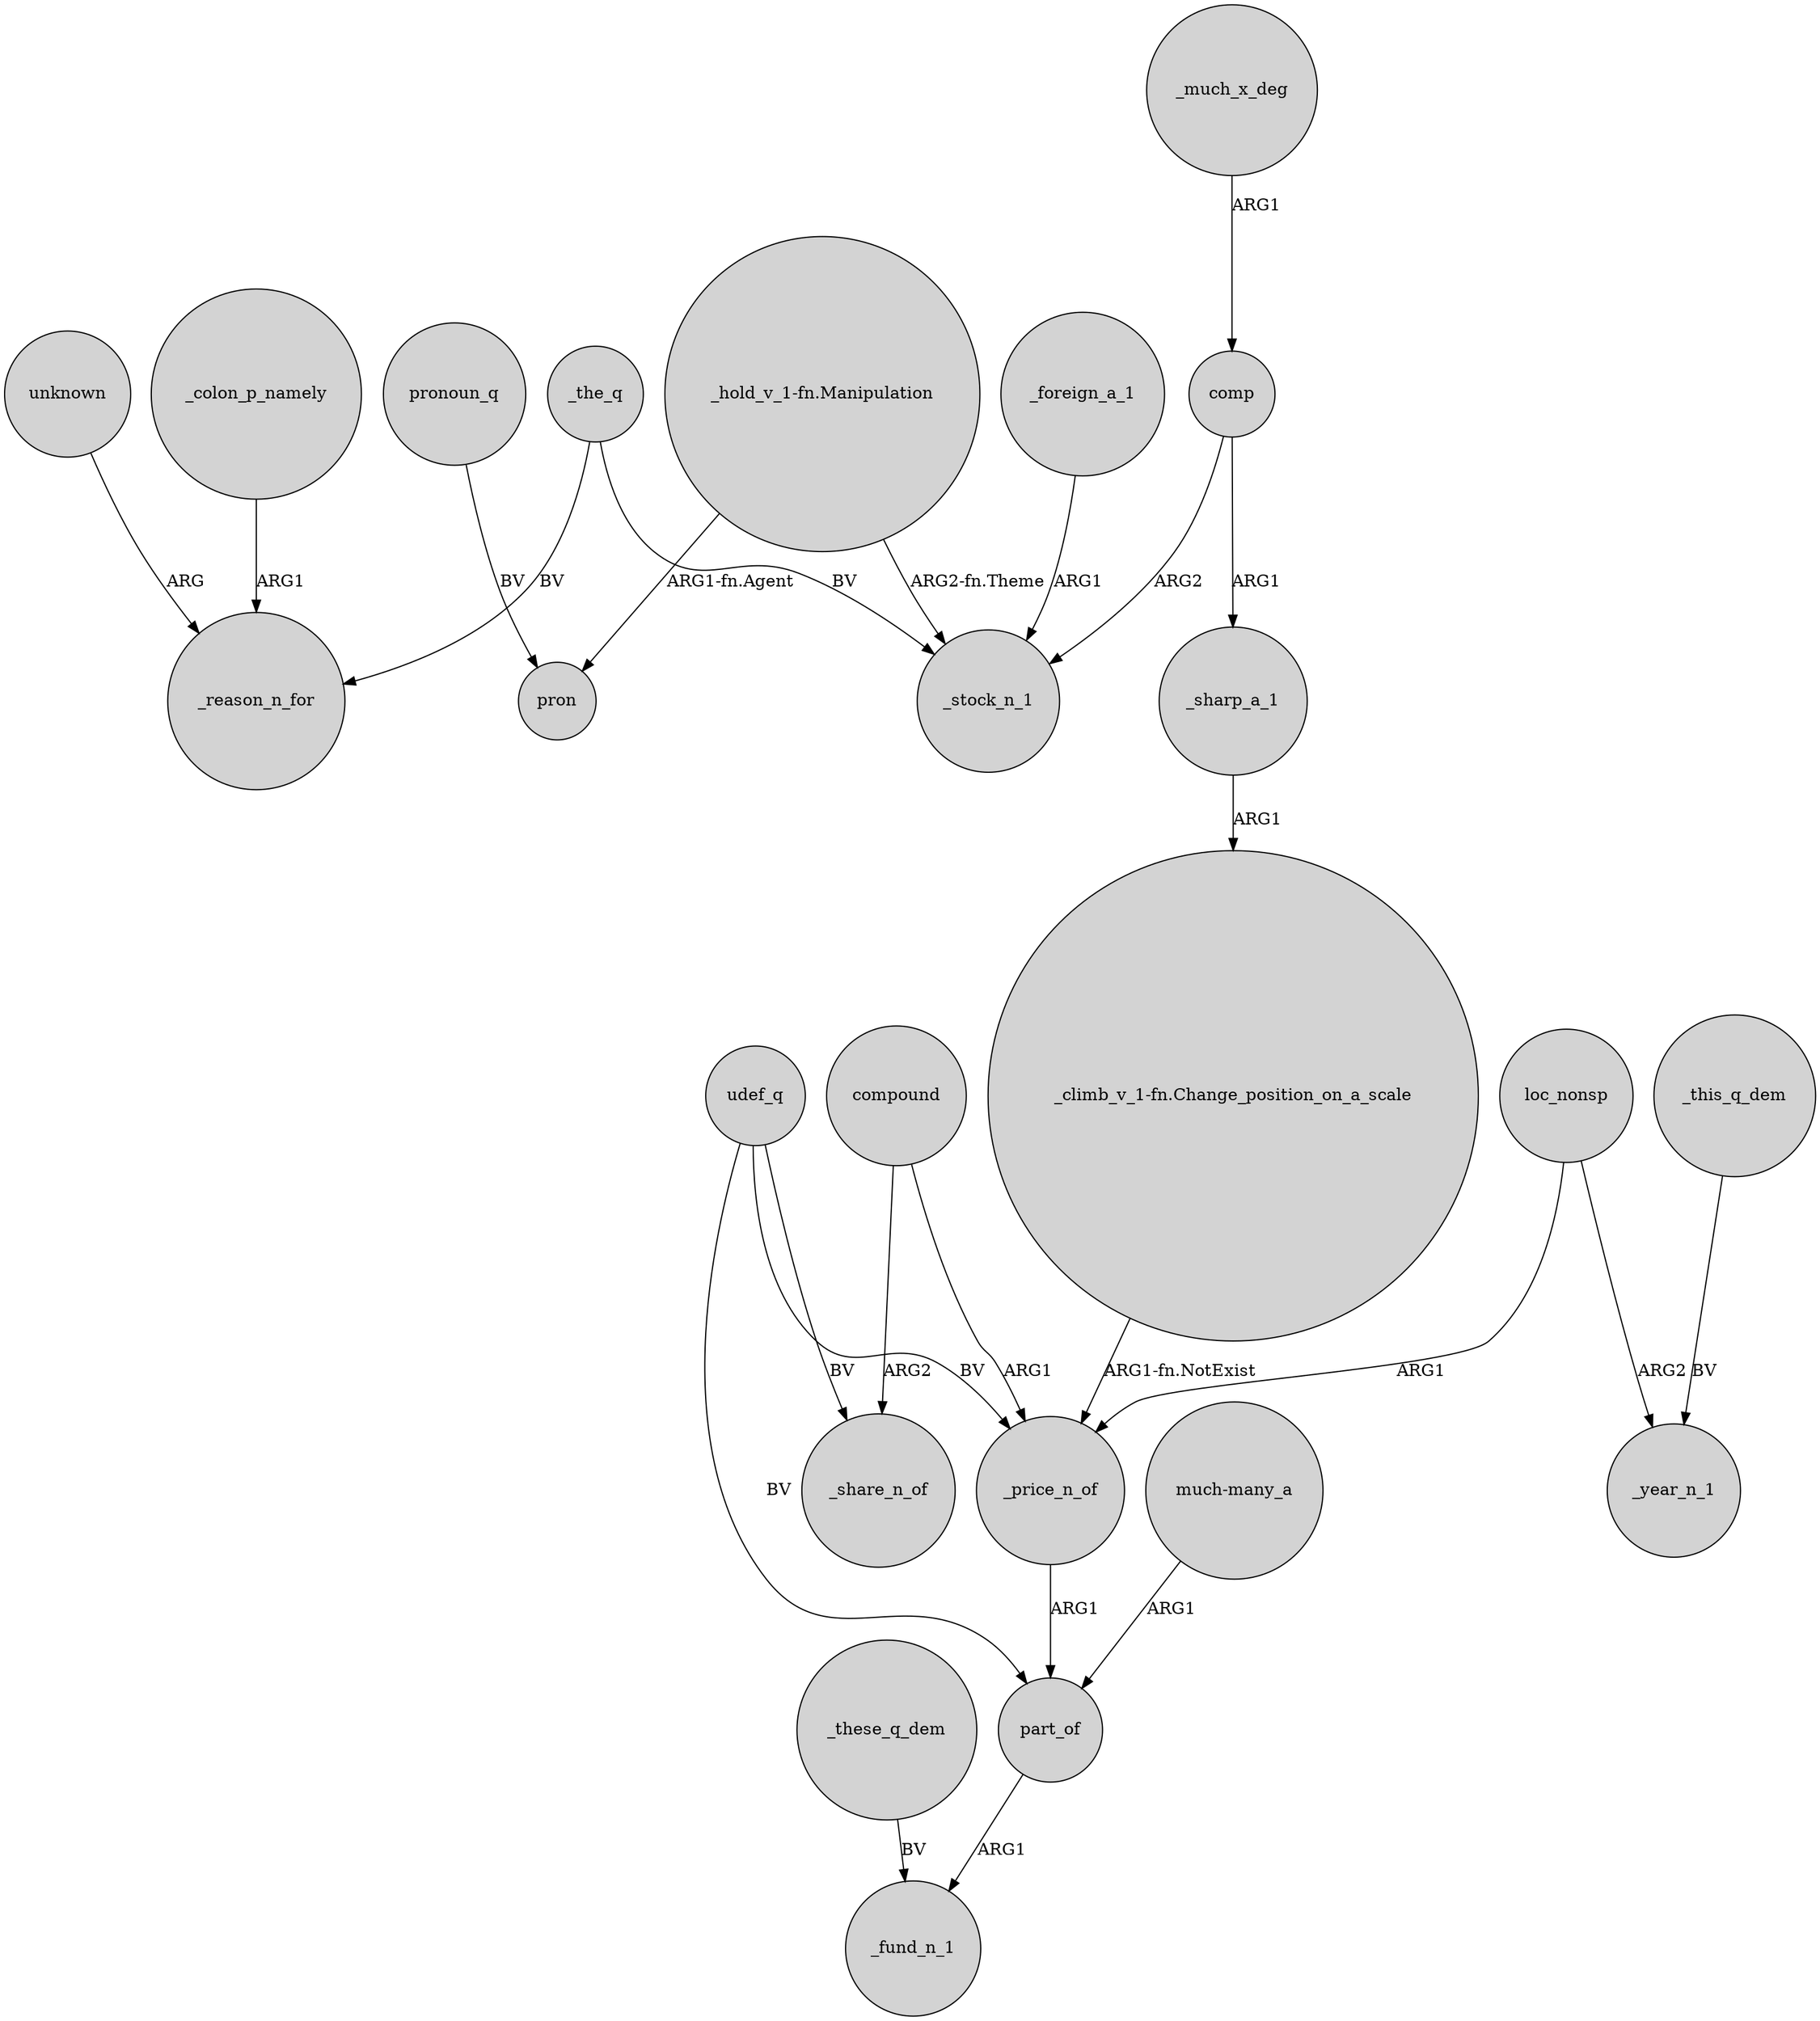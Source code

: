 digraph {
	node [shape=circle style=filled]
	comp -> _stock_n_1 [label=ARG2]
	_price_n_of -> part_of [label=ARG1]
	loc_nonsp -> _price_n_of [label=ARG1]
	udef_q -> part_of [label=BV]
	udef_q -> _price_n_of [label=BV]
	unknown -> _reason_n_for [label=ARG]
	"_hold_v_1-fn.Manipulation" -> pron [label="ARG1-fn.Agent"]
	_the_q -> _stock_n_1 [label=BV]
	"much-many_a" -> part_of [label=ARG1]
	_sharp_a_1 -> "_climb_v_1-fn.Change_position_on_a_scale" [label=ARG1]
	compound -> _share_n_of [label=ARG2]
	"_climb_v_1-fn.Change_position_on_a_scale" -> _price_n_of [label="ARG1-fn.NotExist"]
	pronoun_q -> pron [label=BV]
	part_of -> _fund_n_1 [label=ARG1]
	loc_nonsp -> _year_n_1 [label=ARG2]
	_foreign_a_1 -> _stock_n_1 [label=ARG1]
	udef_q -> _share_n_of [label=BV]
	_colon_p_namely -> _reason_n_for [label=ARG1]
	_these_q_dem -> _fund_n_1 [label=BV]
	_much_x_deg -> comp [label=ARG1]
	"_hold_v_1-fn.Manipulation" -> _stock_n_1 [label="ARG2-fn.Theme"]
	compound -> _price_n_of [label=ARG1]
	_the_q -> _reason_n_for [label=BV]
	comp -> _sharp_a_1 [label=ARG1]
	_this_q_dem -> _year_n_1 [label=BV]
}
